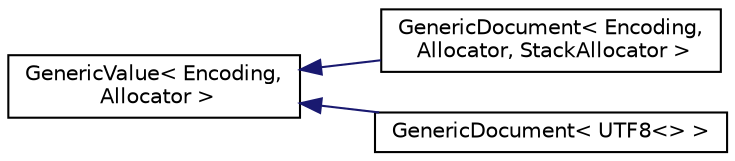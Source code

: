 digraph "Graphical Class Hierarchy"
{
  edge [fontname="Helvetica",fontsize="10",labelfontname="Helvetica",labelfontsize="10"];
  node [fontname="Helvetica",fontsize="10",shape=record];
  rankdir="LR";
  Node0 [label="GenericValue\< Encoding,\l Allocator \>",height=0.2,width=0.4,color="black", fillcolor="white", style="filled",URL="$class_generic_value.html",tooltip="Represents a JSON value. Use Value for UTF8 encoding and default allocator. "];
  Node0 -> Node1 [dir="back",color="midnightblue",fontsize="10",style="solid",fontname="Helvetica"];
  Node1 [label="GenericDocument\< Encoding,\l Allocator, StackAllocator \>",height=0.2,width=0.4,color="black", fillcolor="white", style="filled",URL="$class_generic_document.html",tooltip="A document for parsing JSON text as DOM. "];
  Node0 -> Node2 [dir="back",color="midnightblue",fontsize="10",style="solid",fontname="Helvetica"];
  Node2 [label="GenericDocument\< UTF8\<\> \>",height=0.2,width=0.4,color="black", fillcolor="white", style="filled",URL="$class_generic_document.html"];
}
